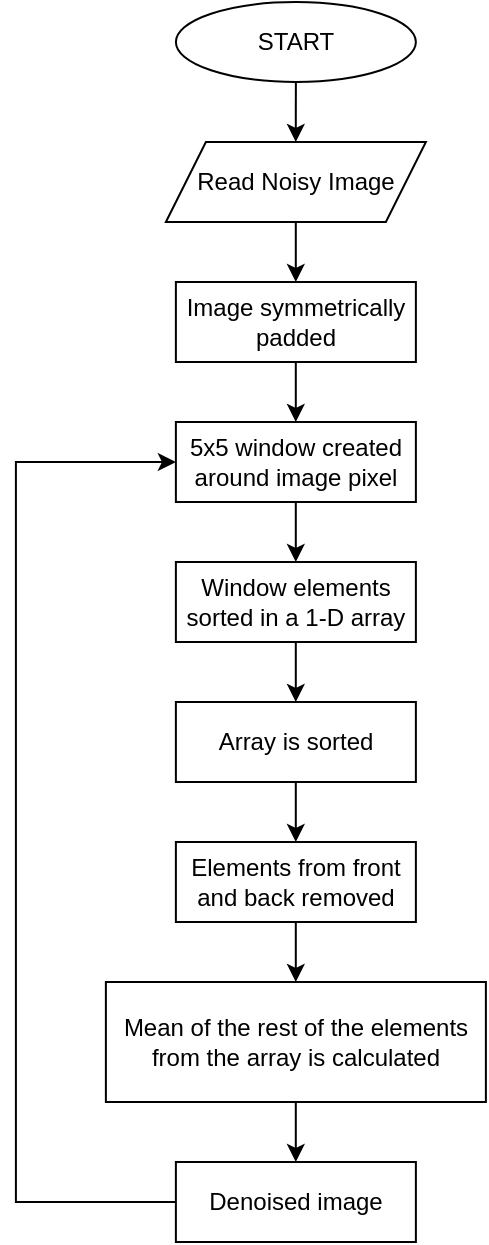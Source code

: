 <mxfile version="21.2.6" type="device">
  <diagram id="C5RBs43oDa-KdzZeNtuy" name="Page-1">
    <mxGraphModel dx="1035" dy="512" grid="1" gridSize="10" guides="1" tooltips="1" connect="1" arrows="1" fold="1" page="1" pageScale="1" pageWidth="827" pageHeight="1169" math="0" shadow="0">
      <root>
        <mxCell id="WIyWlLk6GJQsqaUBKTNV-0" />
        <mxCell id="WIyWlLk6GJQsqaUBKTNV-1" parent="WIyWlLk6GJQsqaUBKTNV-0" />
        <mxCell id="w1AFs5OzmK7hU-oQMfDA-3" value="" style="edgeStyle=orthogonalEdgeStyle;rounded=0;orthogonalLoop=1;jettySize=auto;html=1;" edge="1" parent="WIyWlLk6GJQsqaUBKTNV-1" source="w1AFs5OzmK7hU-oQMfDA-1" target="w1AFs5OzmK7hU-oQMfDA-2">
          <mxGeometry relative="1" as="geometry" />
        </mxCell>
        <mxCell id="w1AFs5OzmK7hU-oQMfDA-1" value="START" style="ellipse;whiteSpace=wrap;html=1;" vertex="1" parent="WIyWlLk6GJQsqaUBKTNV-1">
          <mxGeometry x="119.94" y="20" width="120" height="40" as="geometry" />
        </mxCell>
        <mxCell id="w1AFs5OzmK7hU-oQMfDA-5" value="" style="edgeStyle=orthogonalEdgeStyle;rounded=0;orthogonalLoop=1;jettySize=auto;html=1;" edge="1" parent="WIyWlLk6GJQsqaUBKTNV-1" source="w1AFs5OzmK7hU-oQMfDA-2" target="w1AFs5OzmK7hU-oQMfDA-4">
          <mxGeometry relative="1" as="geometry" />
        </mxCell>
        <mxCell id="w1AFs5OzmK7hU-oQMfDA-2" value="Read Noisy Image" style="shape=parallelogram;perimeter=parallelogramPerimeter;whiteSpace=wrap;html=1;fixedSize=1;" vertex="1" parent="WIyWlLk6GJQsqaUBKTNV-1">
          <mxGeometry x="114.94" y="90" width="130" height="40" as="geometry" />
        </mxCell>
        <mxCell id="w1AFs5OzmK7hU-oQMfDA-7" value="" style="edgeStyle=orthogonalEdgeStyle;rounded=0;orthogonalLoop=1;jettySize=auto;html=1;" edge="1" parent="WIyWlLk6GJQsqaUBKTNV-1" source="w1AFs5OzmK7hU-oQMfDA-4" target="w1AFs5OzmK7hU-oQMfDA-6">
          <mxGeometry relative="1" as="geometry" />
        </mxCell>
        <mxCell id="w1AFs5OzmK7hU-oQMfDA-4" value="Image symmetrically padded" style="whiteSpace=wrap;html=1;" vertex="1" parent="WIyWlLk6GJQsqaUBKTNV-1">
          <mxGeometry x="119.94" y="160" width="120" height="40" as="geometry" />
        </mxCell>
        <mxCell id="w1AFs5OzmK7hU-oQMfDA-9" value="" style="edgeStyle=orthogonalEdgeStyle;rounded=0;orthogonalLoop=1;jettySize=auto;html=1;" edge="1" parent="WIyWlLk6GJQsqaUBKTNV-1" source="w1AFs5OzmK7hU-oQMfDA-6" target="w1AFs5OzmK7hU-oQMfDA-8">
          <mxGeometry relative="1" as="geometry" />
        </mxCell>
        <mxCell id="w1AFs5OzmK7hU-oQMfDA-6" value="5x5 window created around image pixel" style="whiteSpace=wrap;html=1;" vertex="1" parent="WIyWlLk6GJQsqaUBKTNV-1">
          <mxGeometry x="119.94" y="230" width="120" height="40" as="geometry" />
        </mxCell>
        <mxCell id="w1AFs5OzmK7hU-oQMfDA-11" value="" style="edgeStyle=orthogonalEdgeStyle;rounded=0;orthogonalLoop=1;jettySize=auto;html=1;" edge="1" parent="WIyWlLk6GJQsqaUBKTNV-1" source="w1AFs5OzmK7hU-oQMfDA-8" target="w1AFs5OzmK7hU-oQMfDA-10">
          <mxGeometry relative="1" as="geometry" />
        </mxCell>
        <mxCell id="w1AFs5OzmK7hU-oQMfDA-8" value="Window elements sorted in a 1-D array" style="whiteSpace=wrap;html=1;" vertex="1" parent="WIyWlLk6GJQsqaUBKTNV-1">
          <mxGeometry x="119.94" y="300" width="120" height="40" as="geometry" />
        </mxCell>
        <mxCell id="w1AFs5OzmK7hU-oQMfDA-13" value="" style="edgeStyle=orthogonalEdgeStyle;rounded=0;orthogonalLoop=1;jettySize=auto;html=1;" edge="1" parent="WIyWlLk6GJQsqaUBKTNV-1" source="w1AFs5OzmK7hU-oQMfDA-10" target="w1AFs5OzmK7hU-oQMfDA-12">
          <mxGeometry relative="1" as="geometry" />
        </mxCell>
        <mxCell id="w1AFs5OzmK7hU-oQMfDA-10" value="Array is sorted" style="whiteSpace=wrap;html=1;" vertex="1" parent="WIyWlLk6GJQsqaUBKTNV-1">
          <mxGeometry x="119.94" y="370" width="120" height="40" as="geometry" />
        </mxCell>
        <mxCell id="w1AFs5OzmK7hU-oQMfDA-15" value="" style="edgeStyle=orthogonalEdgeStyle;rounded=0;orthogonalLoop=1;jettySize=auto;html=1;" edge="1" parent="WIyWlLk6GJQsqaUBKTNV-1" source="w1AFs5OzmK7hU-oQMfDA-12" target="w1AFs5OzmK7hU-oQMfDA-14">
          <mxGeometry relative="1" as="geometry" />
        </mxCell>
        <mxCell id="w1AFs5OzmK7hU-oQMfDA-12" value="Elements from front and back removed" style="whiteSpace=wrap;html=1;" vertex="1" parent="WIyWlLk6GJQsqaUBKTNV-1">
          <mxGeometry x="119.94" y="440" width="120" height="40" as="geometry" />
        </mxCell>
        <mxCell id="w1AFs5OzmK7hU-oQMfDA-17" value="" style="edgeStyle=orthogonalEdgeStyle;rounded=0;orthogonalLoop=1;jettySize=auto;html=1;" edge="1" parent="WIyWlLk6GJQsqaUBKTNV-1" source="w1AFs5OzmK7hU-oQMfDA-14" target="w1AFs5OzmK7hU-oQMfDA-16">
          <mxGeometry relative="1" as="geometry" />
        </mxCell>
        <mxCell id="w1AFs5OzmK7hU-oQMfDA-14" value="Mean of the rest of the elements from the array is calculated" style="whiteSpace=wrap;html=1;" vertex="1" parent="WIyWlLk6GJQsqaUBKTNV-1">
          <mxGeometry x="84.94" y="510" width="190" height="60" as="geometry" />
        </mxCell>
        <mxCell id="w1AFs5OzmK7hU-oQMfDA-18" style="edgeStyle=orthogonalEdgeStyle;rounded=0;orthogonalLoop=1;jettySize=auto;html=1;entryX=0;entryY=0.5;entryDx=0;entryDy=0;" edge="1" parent="WIyWlLk6GJQsqaUBKTNV-1" source="w1AFs5OzmK7hU-oQMfDA-16" target="w1AFs5OzmK7hU-oQMfDA-6">
          <mxGeometry relative="1" as="geometry">
            <Array as="points">
              <mxPoint x="39.94" y="620" />
              <mxPoint x="39.94" y="250" />
            </Array>
          </mxGeometry>
        </mxCell>
        <mxCell id="w1AFs5OzmK7hU-oQMfDA-16" value="Denoised image" style="whiteSpace=wrap;html=1;" vertex="1" parent="WIyWlLk6GJQsqaUBKTNV-1">
          <mxGeometry x="119.94" y="600" width="120" height="40" as="geometry" />
        </mxCell>
      </root>
    </mxGraphModel>
  </diagram>
</mxfile>
